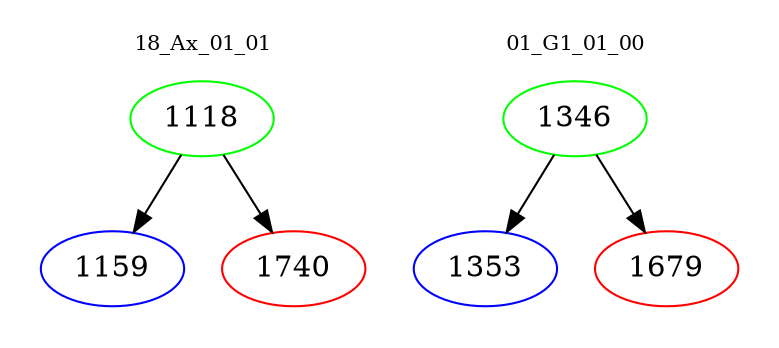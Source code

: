 digraph{
subgraph cluster_0 {
color = white
label = "18_Ax_01_01";
fontsize=10;
T0_1118 [label="1118", color="green"]
T0_1118 -> T0_1159 [color="black"]
T0_1159 [label="1159", color="blue"]
T0_1118 -> T0_1740 [color="black"]
T0_1740 [label="1740", color="red"]
}
subgraph cluster_1 {
color = white
label = "01_G1_01_00";
fontsize=10;
T1_1346 [label="1346", color="green"]
T1_1346 -> T1_1353 [color="black"]
T1_1353 [label="1353", color="blue"]
T1_1346 -> T1_1679 [color="black"]
T1_1679 [label="1679", color="red"]
}
}
